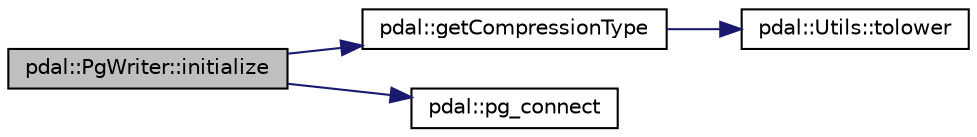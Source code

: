 digraph "pdal::PgWriter::initialize"
{
  edge [fontname="Helvetica",fontsize="10",labelfontname="Helvetica",labelfontsize="10"];
  node [fontname="Helvetica",fontsize="10",shape=record];
  rankdir="LR";
  Node1 [label="pdal::PgWriter::initialize",height=0.2,width=0.4,color="black", fillcolor="grey75", style="filled", fontcolor="black"];
  Node1 -> Node2 [color="midnightblue",fontsize="10",style="solid",fontname="Helvetica"];
  Node2 [label="pdal::getCompressionType",height=0.2,width=0.4,color="black", fillcolor="white", style="filled",URL="$namespacepdal.html#a8ebfe9f1d5b906510e8bf78a8594de27"];
  Node2 -> Node3 [color="midnightblue",fontsize="10",style="solid",fontname="Helvetica"];
  Node3 [label="pdal::Utils::tolower",height=0.2,width=0.4,color="black", fillcolor="white", style="filled",URL="$namespacepdal_1_1Utils.html#a5268937cf695835e55392f752dc02cb2"];
  Node1 -> Node4 [color="midnightblue",fontsize="10",style="solid",fontname="Helvetica"];
  Node4 [label="pdal::pg_connect",height=0.2,width=0.4,color="black", fillcolor="white", style="filled",URL="$namespacepdal.html#af55b1504a5e8daac3017939924405cf6"];
}
